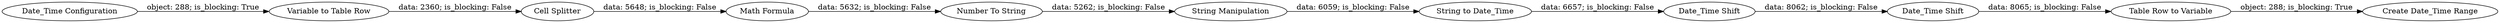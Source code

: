 digraph {
	"-7249932662733737388_17" [label="Date_Time Shift"]
	"-7249932662733737388_13" [label="Number To String"]
	"-7249932662733737388_16" [label="String to Date_Time"]
	"-7249932662733737388_15" [label="Math Formula"]
	"-7249932662733737388_18" [label="Date_Time Shift"]
	"-7249932662733737388_12" [label="String Manipulation"]
	"7403128317098202986_8" [label="Create Date_Time Range"]
	"7403128317098202986_9" [label="Date_Time Configuration"]
	"-7249932662733737388_10" [label="Variable to Table Row"]
	"-7249932662733737388_11" [label="Cell Splitter"]
	"-7249932662733737388_14" [label="Table Row to Variable"]
	"7403128317098202986_9" -> "-7249932662733737388_10" [label="object: 288; is_blocking: True"]
	"-7249932662733737388_12" -> "-7249932662733737388_16" [label="data: 6059; is_blocking: False"]
	"-7249932662733737388_15" -> "-7249932662733737388_13" [label="data: 5632; is_blocking: False"]
	"-7249932662733737388_16" -> "-7249932662733737388_17" [label="data: 6657; is_blocking: False"]
	"-7249932662733737388_14" -> "7403128317098202986_8" [label="object: 288; is_blocking: True"]
	"-7249932662733737388_18" -> "-7249932662733737388_14" [label="data: 8065; is_blocking: False"]
	"-7249932662733737388_11" -> "-7249932662733737388_15" [label="data: 5648; is_blocking: False"]
	"-7249932662733737388_13" -> "-7249932662733737388_12" [label="data: 5262; is_blocking: False"]
	"-7249932662733737388_10" -> "-7249932662733737388_11" [label="data: 2360; is_blocking: False"]
	"-7249932662733737388_17" -> "-7249932662733737388_18" [label="data: 8062; is_blocking: False"]
	rankdir=LR
}
